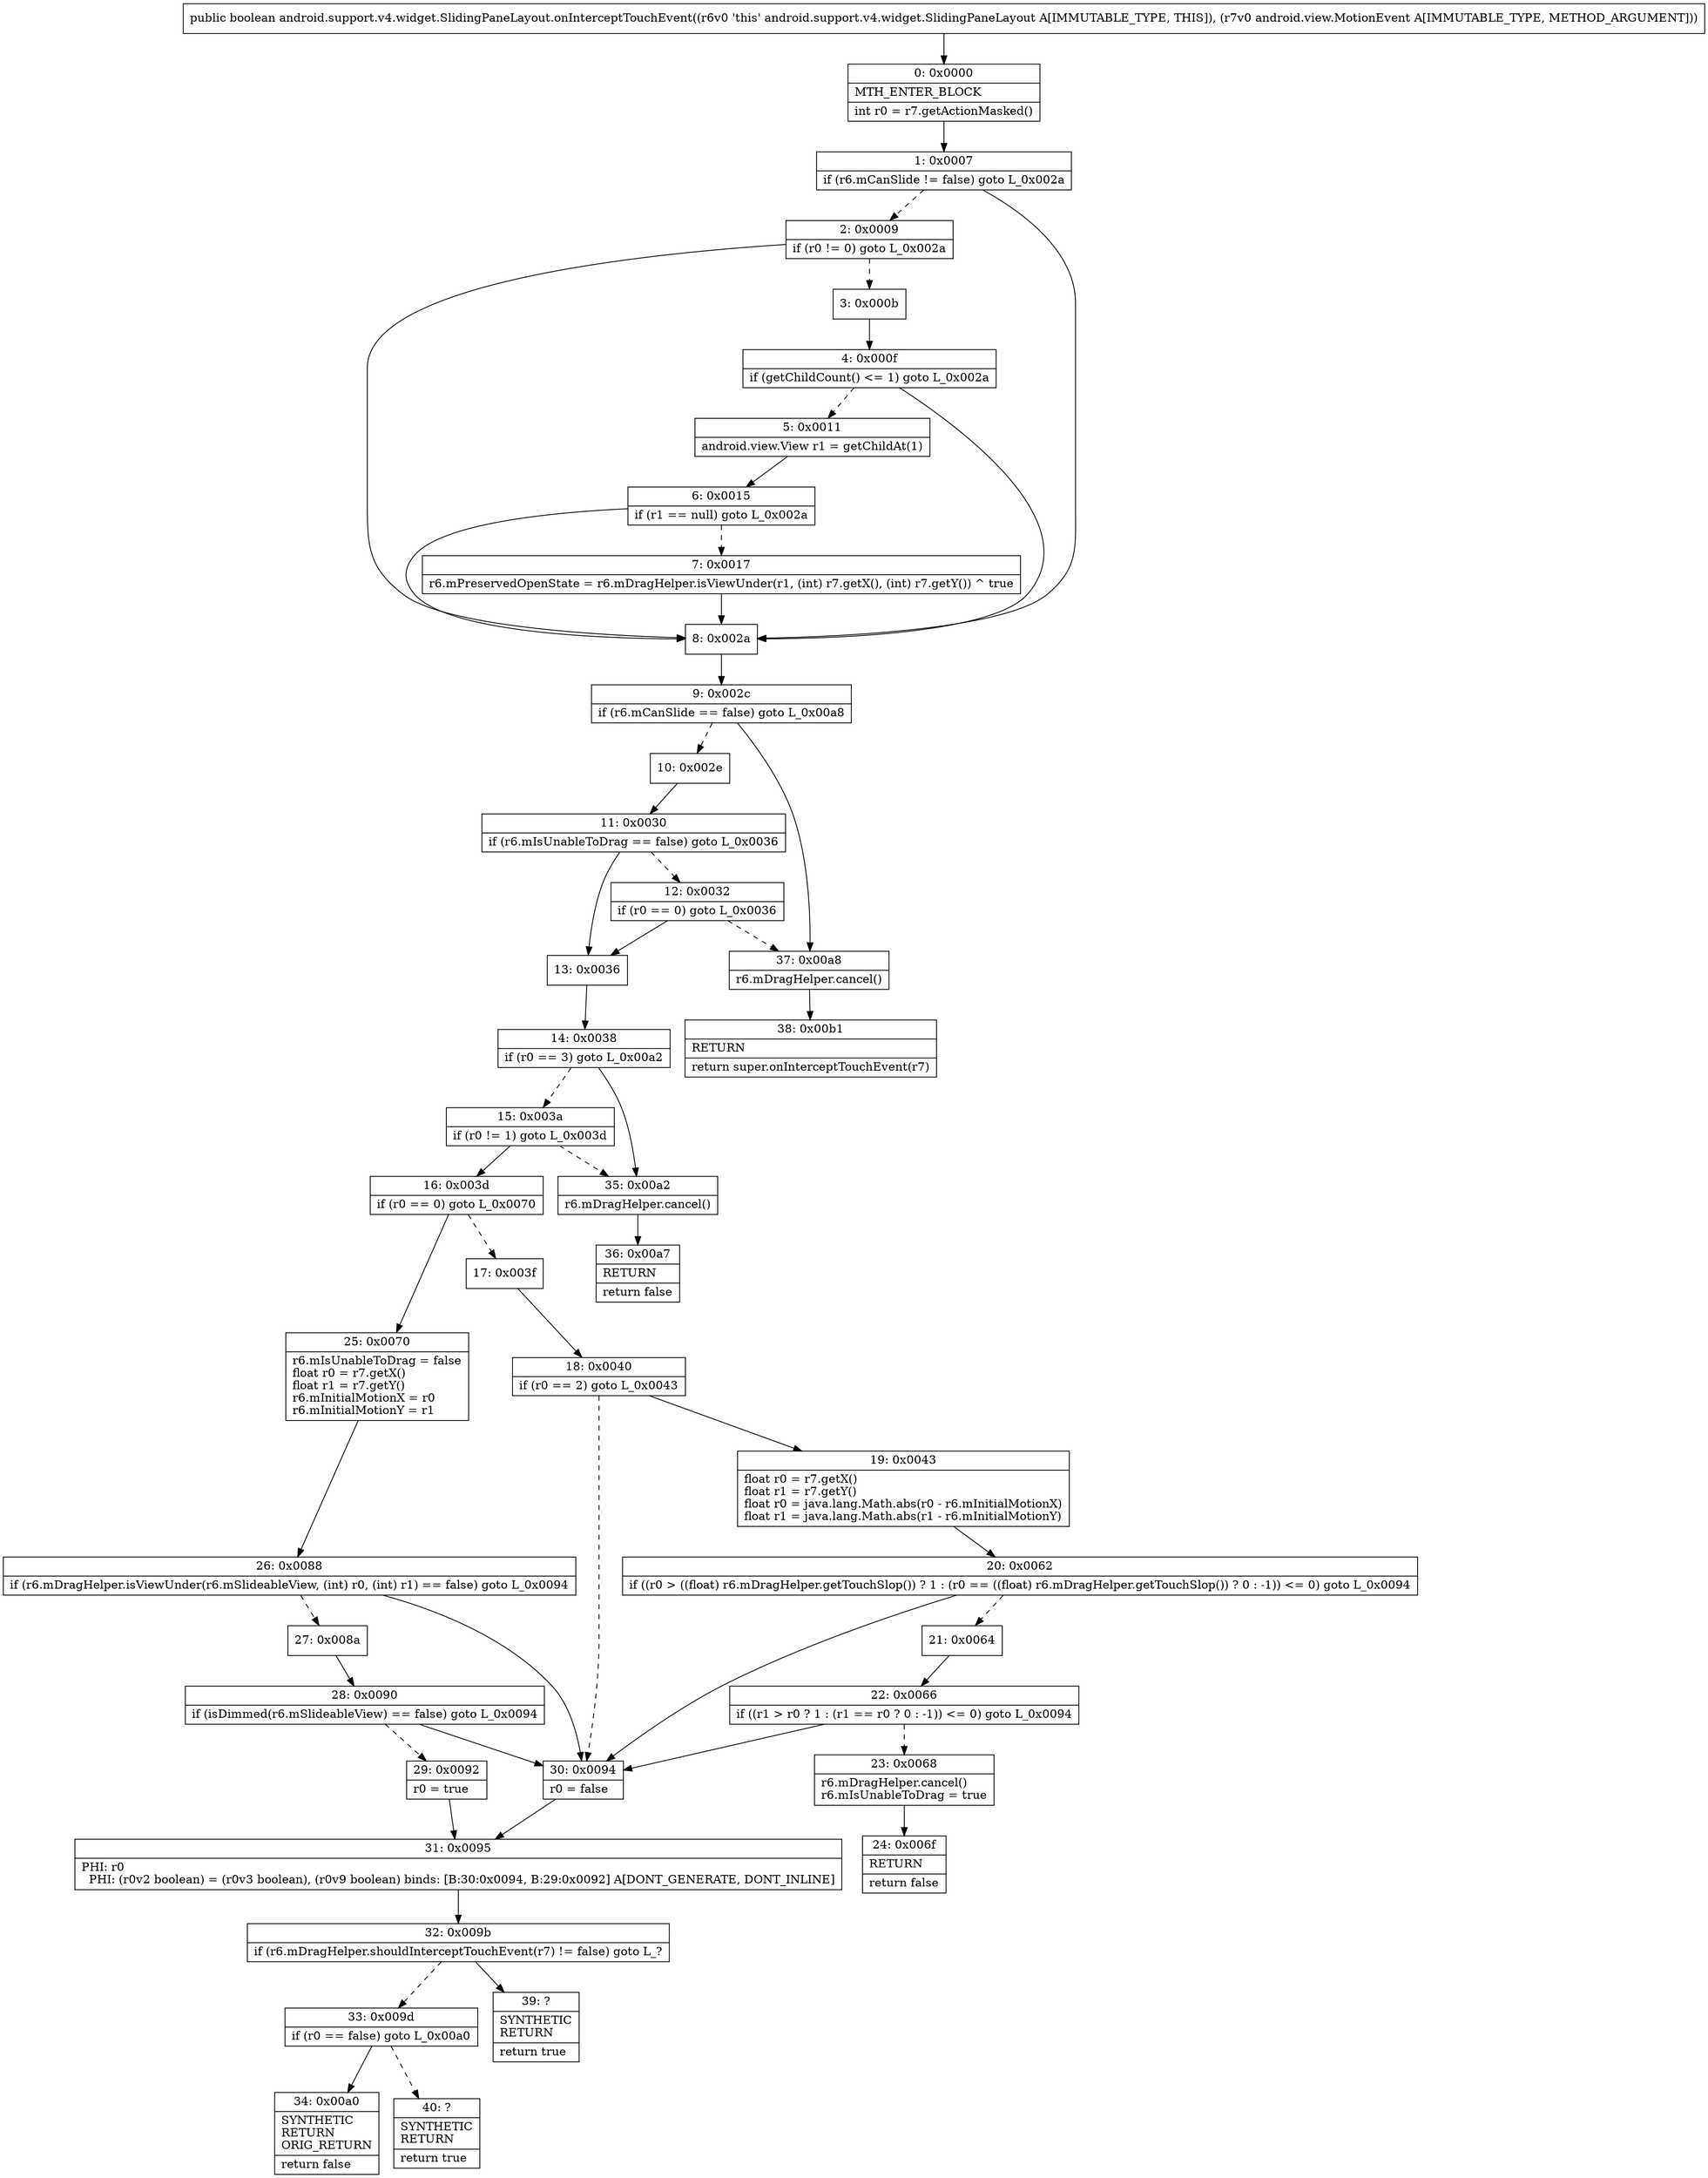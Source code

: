 digraph "CFG forandroid.support.v4.widget.SlidingPaneLayout.onInterceptTouchEvent(Landroid\/view\/MotionEvent;)Z" {
Node_0 [shape=record,label="{0\:\ 0x0000|MTH_ENTER_BLOCK\l|int r0 = r7.getActionMasked()\l}"];
Node_1 [shape=record,label="{1\:\ 0x0007|if (r6.mCanSlide != false) goto L_0x002a\l}"];
Node_2 [shape=record,label="{2\:\ 0x0009|if (r0 != 0) goto L_0x002a\l}"];
Node_3 [shape=record,label="{3\:\ 0x000b}"];
Node_4 [shape=record,label="{4\:\ 0x000f|if (getChildCount() \<= 1) goto L_0x002a\l}"];
Node_5 [shape=record,label="{5\:\ 0x0011|android.view.View r1 = getChildAt(1)\l}"];
Node_6 [shape=record,label="{6\:\ 0x0015|if (r1 == null) goto L_0x002a\l}"];
Node_7 [shape=record,label="{7\:\ 0x0017|r6.mPreservedOpenState = r6.mDragHelper.isViewUnder(r1, (int) r7.getX(), (int) r7.getY()) ^ true\l}"];
Node_8 [shape=record,label="{8\:\ 0x002a}"];
Node_9 [shape=record,label="{9\:\ 0x002c|if (r6.mCanSlide == false) goto L_0x00a8\l}"];
Node_10 [shape=record,label="{10\:\ 0x002e}"];
Node_11 [shape=record,label="{11\:\ 0x0030|if (r6.mIsUnableToDrag == false) goto L_0x0036\l}"];
Node_12 [shape=record,label="{12\:\ 0x0032|if (r0 == 0) goto L_0x0036\l}"];
Node_13 [shape=record,label="{13\:\ 0x0036}"];
Node_14 [shape=record,label="{14\:\ 0x0038|if (r0 == 3) goto L_0x00a2\l}"];
Node_15 [shape=record,label="{15\:\ 0x003a|if (r0 != 1) goto L_0x003d\l}"];
Node_16 [shape=record,label="{16\:\ 0x003d|if (r0 == 0) goto L_0x0070\l}"];
Node_17 [shape=record,label="{17\:\ 0x003f}"];
Node_18 [shape=record,label="{18\:\ 0x0040|if (r0 == 2) goto L_0x0043\l}"];
Node_19 [shape=record,label="{19\:\ 0x0043|float r0 = r7.getX()\lfloat r1 = r7.getY()\lfloat r0 = java.lang.Math.abs(r0 \- r6.mInitialMotionX)\lfloat r1 = java.lang.Math.abs(r1 \- r6.mInitialMotionY)\l}"];
Node_20 [shape=record,label="{20\:\ 0x0062|if ((r0 \> ((float) r6.mDragHelper.getTouchSlop()) ? 1 : (r0 == ((float) r6.mDragHelper.getTouchSlop()) ? 0 : \-1)) \<= 0) goto L_0x0094\l}"];
Node_21 [shape=record,label="{21\:\ 0x0064}"];
Node_22 [shape=record,label="{22\:\ 0x0066|if ((r1 \> r0 ? 1 : (r1 == r0 ? 0 : \-1)) \<= 0) goto L_0x0094\l}"];
Node_23 [shape=record,label="{23\:\ 0x0068|r6.mDragHelper.cancel()\lr6.mIsUnableToDrag = true\l}"];
Node_24 [shape=record,label="{24\:\ 0x006f|RETURN\l|return false\l}"];
Node_25 [shape=record,label="{25\:\ 0x0070|r6.mIsUnableToDrag = false\lfloat r0 = r7.getX()\lfloat r1 = r7.getY()\lr6.mInitialMotionX = r0\lr6.mInitialMotionY = r1\l}"];
Node_26 [shape=record,label="{26\:\ 0x0088|if (r6.mDragHelper.isViewUnder(r6.mSlideableView, (int) r0, (int) r1) == false) goto L_0x0094\l}"];
Node_27 [shape=record,label="{27\:\ 0x008a}"];
Node_28 [shape=record,label="{28\:\ 0x0090|if (isDimmed(r6.mSlideableView) == false) goto L_0x0094\l}"];
Node_29 [shape=record,label="{29\:\ 0x0092|r0 = true\l}"];
Node_30 [shape=record,label="{30\:\ 0x0094|r0 = false\l}"];
Node_31 [shape=record,label="{31\:\ 0x0095|PHI: r0 \l  PHI: (r0v2 boolean) = (r0v3 boolean), (r0v9 boolean) binds: [B:30:0x0094, B:29:0x0092] A[DONT_GENERATE, DONT_INLINE]\l}"];
Node_32 [shape=record,label="{32\:\ 0x009b|if (r6.mDragHelper.shouldInterceptTouchEvent(r7) != false) goto L_?\l}"];
Node_33 [shape=record,label="{33\:\ 0x009d|if (r0 == false) goto L_0x00a0\l}"];
Node_34 [shape=record,label="{34\:\ 0x00a0|SYNTHETIC\lRETURN\lORIG_RETURN\l|return false\l}"];
Node_35 [shape=record,label="{35\:\ 0x00a2|r6.mDragHelper.cancel()\l}"];
Node_36 [shape=record,label="{36\:\ 0x00a7|RETURN\l|return false\l}"];
Node_37 [shape=record,label="{37\:\ 0x00a8|r6.mDragHelper.cancel()\l}"];
Node_38 [shape=record,label="{38\:\ 0x00b1|RETURN\l|return super.onInterceptTouchEvent(r7)\l}"];
Node_39 [shape=record,label="{39\:\ ?|SYNTHETIC\lRETURN\l|return true\l}"];
Node_40 [shape=record,label="{40\:\ ?|SYNTHETIC\lRETURN\l|return true\l}"];
MethodNode[shape=record,label="{public boolean android.support.v4.widget.SlidingPaneLayout.onInterceptTouchEvent((r6v0 'this' android.support.v4.widget.SlidingPaneLayout A[IMMUTABLE_TYPE, THIS]), (r7v0 android.view.MotionEvent A[IMMUTABLE_TYPE, METHOD_ARGUMENT])) }"];
MethodNode -> Node_0;
Node_0 -> Node_1;
Node_1 -> Node_2[style=dashed];
Node_1 -> Node_8;
Node_2 -> Node_3[style=dashed];
Node_2 -> Node_8;
Node_3 -> Node_4;
Node_4 -> Node_5[style=dashed];
Node_4 -> Node_8;
Node_5 -> Node_6;
Node_6 -> Node_7[style=dashed];
Node_6 -> Node_8;
Node_7 -> Node_8;
Node_8 -> Node_9;
Node_9 -> Node_10[style=dashed];
Node_9 -> Node_37;
Node_10 -> Node_11;
Node_11 -> Node_12[style=dashed];
Node_11 -> Node_13;
Node_12 -> Node_13;
Node_12 -> Node_37[style=dashed];
Node_13 -> Node_14;
Node_14 -> Node_15[style=dashed];
Node_14 -> Node_35;
Node_15 -> Node_16;
Node_15 -> Node_35[style=dashed];
Node_16 -> Node_17[style=dashed];
Node_16 -> Node_25;
Node_17 -> Node_18;
Node_18 -> Node_19;
Node_18 -> Node_30[style=dashed];
Node_19 -> Node_20;
Node_20 -> Node_21[style=dashed];
Node_20 -> Node_30;
Node_21 -> Node_22;
Node_22 -> Node_23[style=dashed];
Node_22 -> Node_30;
Node_23 -> Node_24;
Node_25 -> Node_26;
Node_26 -> Node_27[style=dashed];
Node_26 -> Node_30;
Node_27 -> Node_28;
Node_28 -> Node_29[style=dashed];
Node_28 -> Node_30;
Node_29 -> Node_31;
Node_30 -> Node_31;
Node_31 -> Node_32;
Node_32 -> Node_33[style=dashed];
Node_32 -> Node_39;
Node_33 -> Node_34;
Node_33 -> Node_40[style=dashed];
Node_35 -> Node_36;
Node_37 -> Node_38;
}

